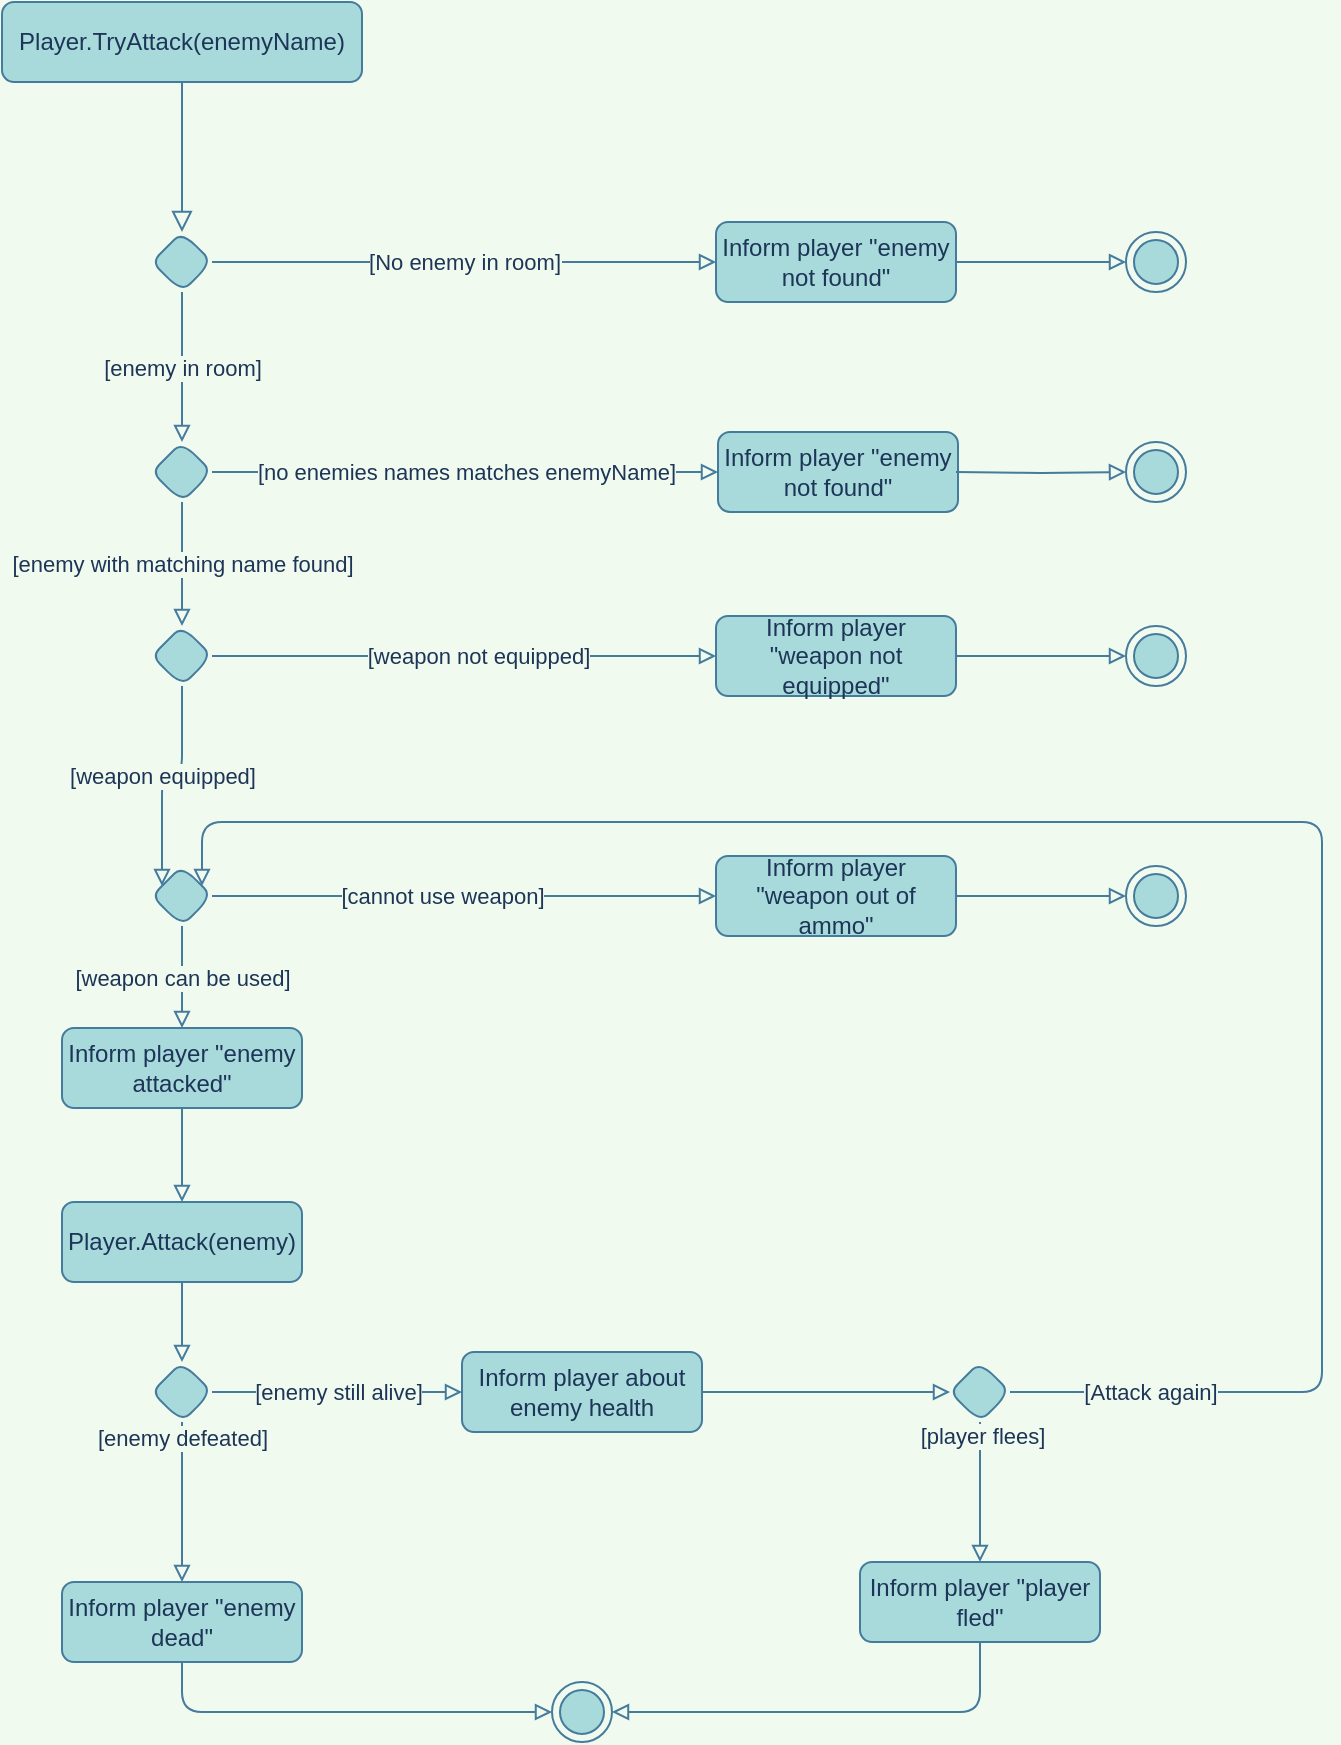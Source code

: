 <mxfile version="15.5.4" type="embed"><diagram id="C5RBs43oDa-KdzZeNtuy" name="Page-1"><mxGraphModel dx="1283" dy="1033" grid="1" gridSize="10" guides="1" tooltips="1" connect="1" arrows="1" fold="1" page="1" pageScale="1" pageWidth="827" pageHeight="1169" background="#F1FAEE" math="0" shadow="0"><root><mxCell id="WIyWlLk6GJQsqaUBKTNV-0"/><mxCell id="WIyWlLk6GJQsqaUBKTNV-1" parent="WIyWlLk6GJQsqaUBKTNV-0"/><mxCell id="WIyWlLk6GJQsqaUBKTNV-2" value="" style="html=1;jettySize=auto;orthogonalLoop=1;fontSize=11;endArrow=block;endFill=0;endSize=8;strokeWidth=1;shadow=0;labelBackgroundColor=none;edgeStyle=orthogonalEdgeStyle;strokeColor=#457B9D;fontColor=#1D3557;" parent="WIyWlLk6GJQsqaUBKTNV-1" source="WIyWlLk6GJQsqaUBKTNV-3" target="ysVK2l12Keg3ZwGEDK91-8" edge="1"><mxGeometry relative="1" as="geometry"><mxPoint x="140" y="130" as="targetPoint"/></mxGeometry></mxCell><mxCell id="WIyWlLk6GJQsqaUBKTNV-3" value="&lt;div&gt;Player.TryAttack(enemyName)&lt;/div&gt;" style="html=1;fontSize=12;glass=0;strokeWidth=1;shadow=0;align=center;verticalAlign=middle;whiteSpace=wrap;fillColor=#A8DADC;strokeColor=#457B9D;fontColor=#1D3557;rounded=1;" parent="WIyWlLk6GJQsqaUBKTNV-1" vertex="1"><mxGeometry x="50" y="40" width="180" height="40" as="geometry"/></mxCell><mxCell id="ysVK2l12Keg3ZwGEDK91-2" value="[enemy in room]" style="edgeStyle=orthogonalEdgeStyle;orthogonalLoop=1;jettySize=auto;html=1;endArrow=block;endFill=0;labelBackgroundColor=#F1FAEE;strokeColor=#457B9D;fontColor=#1D3557;" parent="WIyWlLk6GJQsqaUBKTNV-1" source="ysVK2l12Keg3ZwGEDK91-8" target="ysVK2l12Keg3ZwGEDK91-27" edge="1"><mxGeometry relative="1" as="geometry"><mxPoint x="140" y="260" as="targetPoint"/><mxPoint x="140" y="210" as="sourcePoint"/></mxGeometry></mxCell><mxCell id="ysVK2l12Keg3ZwGEDK91-3" value="[No enemy in room]" style="edgeStyle=orthogonalEdgeStyle;orthogonalLoop=1;jettySize=auto;html=1;endArrow=block;endFill=0;labelBackgroundColor=#F1FAEE;strokeColor=#457B9D;fontColor=#1D3557;" parent="WIyWlLk6GJQsqaUBKTNV-1" source="ysVK2l12Keg3ZwGEDK91-8" target="ysVK2l12Keg3ZwGEDK91-1" edge="1"><mxGeometry relative="1" as="geometry"><mxPoint x="350" y="170" as="targetPoint"/><mxPoint x="180" y="170" as="sourcePoint"/></mxGeometry></mxCell><mxCell id="ysVK2l12Keg3ZwGEDK91-5" style="edgeStyle=orthogonalEdgeStyle;orthogonalLoop=1;jettySize=auto;html=1;endArrow=block;endFill=0;labelBackgroundColor=#F1FAEE;strokeColor=#457B9D;fontColor=#1D3557;" parent="WIyWlLk6GJQsqaUBKTNV-1" source="ysVK2l12Keg3ZwGEDK91-1" target="ysVK2l12Keg3ZwGEDK91-4" edge="1"><mxGeometry relative="1" as="geometry"/></mxCell><mxCell id="ysVK2l12Keg3ZwGEDK91-1" value="Inform player &quot;enemy not found&quot;" style="whiteSpace=wrap;html=1;fillColor=#A8DADC;strokeColor=#457B9D;fontColor=#1D3557;rounded=1;" parent="WIyWlLk6GJQsqaUBKTNV-1" vertex="1"><mxGeometry x="407" y="150" width="120" height="40" as="geometry"/></mxCell><mxCell id="ysVK2l12Keg3ZwGEDK91-4" value="" style="ellipse;html=1;shape=endState;fillColor=#A8DADC;strokeColor=#457B9D;fontColor=#1D3557;rounded=1;" parent="WIyWlLk6GJQsqaUBKTNV-1" vertex="1"><mxGeometry x="612" y="155" width="30" height="30" as="geometry"/></mxCell><mxCell id="ysVK2l12Keg3ZwGEDK91-9" style="edgeStyle=orthogonalEdgeStyle;orthogonalLoop=1;jettySize=auto;html=1;endArrow=block;endFill=0;labelBackgroundColor=#F1FAEE;strokeColor=#457B9D;fontColor=#1D3557;" parent="WIyWlLk6GJQsqaUBKTNV-1" source="ysVK2l12Keg3ZwGEDK91-7" target="ysVK2l12Keg3ZwGEDK91-10" edge="1"><mxGeometry relative="1" as="geometry"><mxPoint x="340" y="367.0" as="targetPoint"/></mxGeometry></mxCell><mxCell id="ysVK2l12Keg3ZwGEDK91-11" value="[weapon not equipped]" style="edgeLabel;html=1;align=center;verticalAlign=middle;resizable=0;points=[];labelBackgroundColor=#F1FAEE;fontColor=#1D3557;rounded=1;" parent="ysVK2l12Keg3ZwGEDK91-9" vertex="1" connectable="0"><mxGeometry x="0.132" relative="1" as="geometry"><mxPoint x="-10" as="offset"/></mxGeometry></mxCell><mxCell id="ysVK2l12Keg3ZwGEDK91-15" value="[weapon equipped]" style="edgeStyle=orthogonalEdgeStyle;orthogonalLoop=1;jettySize=auto;html=1;endArrow=block;endFill=0;labelBackgroundColor=#F1FAEE;strokeColor=#457B9D;fontColor=#1D3557;" parent="WIyWlLk6GJQsqaUBKTNV-1" source="ysVK2l12Keg3ZwGEDK91-7" target="ysVK2l12Keg3ZwGEDK91-14" edge="1"><mxGeometry relative="1" as="geometry"><Array as="points"><mxPoint x="140" y="427"/><mxPoint x="130" y="427"/></Array></mxGeometry></mxCell><mxCell id="ysVK2l12Keg3ZwGEDK91-7" value="" style="rhombus;fillColor=#A8DADC;strokeColor=#457B9D;fontColor=#1D3557;rounded=1;" parent="WIyWlLk6GJQsqaUBKTNV-1" vertex="1"><mxGeometry x="125" y="352" width="30" height="30" as="geometry"/></mxCell><mxCell id="ysVK2l12Keg3ZwGEDK91-8" value="" style="rhombus;fillColor=#A8DADC;strokeColor=#457B9D;fontColor=#1D3557;rounded=1;" parent="WIyWlLk6GJQsqaUBKTNV-1" vertex="1"><mxGeometry x="125" y="155" width="30" height="30" as="geometry"/></mxCell><mxCell id="ysVK2l12Keg3ZwGEDK91-13" style="edgeStyle=orthogonalEdgeStyle;orthogonalLoop=1;jettySize=auto;html=1;endArrow=block;endFill=0;labelBackgroundColor=#F1FAEE;strokeColor=#457B9D;fontColor=#1D3557;" parent="WIyWlLk6GJQsqaUBKTNV-1" source="ysVK2l12Keg3ZwGEDK91-10" target="ysVK2l12Keg3ZwGEDK91-12" edge="1"><mxGeometry relative="1" as="geometry"/></mxCell><mxCell id="ysVK2l12Keg3ZwGEDK91-10" value="Inform player &quot;weapon not equipped&quot;" style="whiteSpace=wrap;html=1;fillColor=#A8DADC;strokeColor=#457B9D;fontColor=#1D3557;rounded=1;" parent="WIyWlLk6GJQsqaUBKTNV-1" vertex="1"><mxGeometry x="407" y="347" width="120" height="40" as="geometry"/></mxCell><mxCell id="ysVK2l12Keg3ZwGEDK91-12" value="" style="ellipse;html=1;shape=endState;fillColor=#A8DADC;strokeColor=#457B9D;fontColor=#1D3557;rounded=1;" parent="WIyWlLk6GJQsqaUBKTNV-1" vertex="1"><mxGeometry x="612" y="352" width="30" height="30" as="geometry"/></mxCell><mxCell id="ysVK2l12Keg3ZwGEDK91-17" style="edgeStyle=orthogonalEdgeStyle;orthogonalLoop=1;jettySize=auto;html=1;endArrow=block;endFill=0;labelBackgroundColor=#F1FAEE;strokeColor=#457B9D;fontColor=#1D3557;" parent="WIyWlLk6GJQsqaUBKTNV-1" source="ysVK2l12Keg3ZwGEDK91-14" target="ysVK2l12Keg3ZwGEDK91-16" edge="1"><mxGeometry relative="1" as="geometry"/></mxCell><mxCell id="ysVK2l12Keg3ZwGEDK91-18" value="[cannot use weapon]" style="edgeLabel;html=1;align=center;verticalAlign=middle;resizable=0;points=[];labelBackgroundColor=#F1FAEE;fontColor=#1D3557;rounded=1;" parent="ysVK2l12Keg3ZwGEDK91-17" vertex="1" connectable="0"><mxGeometry x="-0.398" relative="1" as="geometry"><mxPoint x="39" as="offset"/></mxGeometry></mxCell><mxCell id="ysVK2l12Keg3ZwGEDK91-22" value="[weapon can be used]" style="edgeStyle=orthogonalEdgeStyle;orthogonalLoop=1;jettySize=auto;html=1;endArrow=block;endFill=0;labelBackgroundColor=#F1FAEE;strokeColor=#457B9D;fontColor=#1D3557;" parent="WIyWlLk6GJQsqaUBKTNV-1" source="ysVK2l12Keg3ZwGEDK91-14" target="ysVK2l12Keg3ZwGEDK91-19" edge="1"><mxGeometry relative="1" as="geometry"/></mxCell><mxCell id="ysVK2l12Keg3ZwGEDK91-14" value="" style="rhombus;fillColor=#A8DADC;strokeColor=#457B9D;fontColor=#1D3557;rounded=1;" parent="WIyWlLk6GJQsqaUBKTNV-1" vertex="1"><mxGeometry x="125" y="472" width="30" height="30" as="geometry"/></mxCell><mxCell id="ysVK2l12Keg3ZwGEDK91-25" style="edgeStyle=orthogonalEdgeStyle;orthogonalLoop=1;jettySize=auto;html=1;endArrow=block;endFill=0;labelBackgroundColor=#F1FAEE;strokeColor=#457B9D;fontColor=#1D3557;" parent="WIyWlLk6GJQsqaUBKTNV-1" source="ysVK2l12Keg3ZwGEDK91-16" target="ysVK2l12Keg3ZwGEDK91-23" edge="1"><mxGeometry relative="1" as="geometry"/></mxCell><mxCell id="ysVK2l12Keg3ZwGEDK91-16" value="Inform player &quot;weapon out of ammo&quot;" style="whiteSpace=wrap;html=1;fillColor=#A8DADC;strokeColor=#457B9D;fontColor=#1D3557;rounded=1;" parent="WIyWlLk6GJQsqaUBKTNV-1" vertex="1"><mxGeometry x="407" y="467" width="120" height="40" as="geometry"/></mxCell><mxCell id="ysVK2l12Keg3ZwGEDK91-26" style="edgeStyle=orthogonalEdgeStyle;orthogonalLoop=1;jettySize=auto;html=1;endArrow=block;endFill=0;labelBackgroundColor=#F1FAEE;strokeColor=#457B9D;fontColor=#1D3557;" parent="WIyWlLk6GJQsqaUBKTNV-1" source="ysVK2l12Keg3ZwGEDK91-19" target="ysVK2l12Keg3ZwGEDK91-34" edge="1"><mxGeometry relative="1" as="geometry"><mxPoint x="140" y="643" as="targetPoint"/></mxGeometry></mxCell><mxCell id="ysVK2l12Keg3ZwGEDK91-19" value="Inform player &quot;enemy attacked&quot;" style="whiteSpace=wrap;html=1;fillColor=#A8DADC;strokeColor=#457B9D;fontColor=#1D3557;rounded=1;" parent="WIyWlLk6GJQsqaUBKTNV-1" vertex="1"><mxGeometry x="80" y="553" width="120" height="40" as="geometry"/></mxCell><mxCell id="ysVK2l12Keg3ZwGEDK91-23" value="" style="ellipse;html=1;shape=endState;fillColor=#A8DADC;strokeColor=#457B9D;fontColor=#1D3557;rounded=1;" parent="WIyWlLk6GJQsqaUBKTNV-1" vertex="1"><mxGeometry x="612" y="472" width="30" height="30" as="geometry"/></mxCell><mxCell id="ysVK2l12Keg3ZwGEDK91-29" value="[enemy with matching name found]" style="edgeStyle=orthogonalEdgeStyle;orthogonalLoop=1;jettySize=auto;html=1;endArrow=block;endFill=0;labelBackgroundColor=#F1FAEE;strokeColor=#457B9D;fontColor=#1D3557;" parent="WIyWlLk6GJQsqaUBKTNV-1" source="ysVK2l12Keg3ZwGEDK91-27" target="ysVK2l12Keg3ZwGEDK91-7" edge="1"><mxGeometry relative="1" as="geometry"/></mxCell><mxCell id="ysVK2l12Keg3ZwGEDK91-30" value="[no enemies names matches enemyName]" style="edgeStyle=orthogonalEdgeStyle;orthogonalLoop=1;jettySize=auto;html=1;endArrow=block;endFill=0;labelBackgroundColor=#F1FAEE;strokeColor=#457B9D;fontColor=#1D3557;" parent="WIyWlLk6GJQsqaUBKTNV-1" source="ysVK2l12Keg3ZwGEDK91-27" target="ysVK2l12Keg3ZwGEDK91-28" edge="1"><mxGeometry relative="1" as="geometry"/></mxCell><mxCell id="ysVK2l12Keg3ZwGEDK91-27" value="" style="rhombus;fillColor=#A8DADC;strokeColor=#457B9D;fontColor=#1D3557;rounded=1;" parent="WIyWlLk6GJQsqaUBKTNV-1" vertex="1"><mxGeometry x="125" y="260" width="30" height="30" as="geometry"/></mxCell><mxCell id="ysVK2l12Keg3ZwGEDK91-28" value="Inform player &quot;enemy not found&quot;" style="whiteSpace=wrap;html=1;fillColor=#A8DADC;strokeColor=#457B9D;fontColor=#1D3557;rounded=1;" parent="WIyWlLk6GJQsqaUBKTNV-1" vertex="1"><mxGeometry x="408" y="255" width="120" height="40" as="geometry"/></mxCell><mxCell id="ysVK2l12Keg3ZwGEDK91-32" style="edgeStyle=orthogonalEdgeStyle;orthogonalLoop=1;jettySize=auto;html=1;endArrow=block;endFill=0;labelBackgroundColor=#F1FAEE;strokeColor=#457B9D;fontColor=#1D3557;" parent="WIyWlLk6GJQsqaUBKTNV-1" target="ysVK2l12Keg3ZwGEDK91-33" edge="1"><mxGeometry relative="1" as="geometry"><mxPoint x="527.0" y="275" as="sourcePoint"/></mxGeometry></mxCell><mxCell id="ysVK2l12Keg3ZwGEDK91-33" value="" style="ellipse;html=1;shape=endState;fillColor=#A8DADC;strokeColor=#457B9D;fontColor=#1D3557;rounded=1;" parent="WIyWlLk6GJQsqaUBKTNV-1" vertex="1"><mxGeometry x="612" y="260" width="30" height="30" as="geometry"/></mxCell><mxCell id="ysVK2l12Keg3ZwGEDK91-36" style="edgeStyle=orthogonalEdgeStyle;orthogonalLoop=1;jettySize=auto;html=1;endArrow=block;endFill=0;labelBackgroundColor=#F1FAEE;strokeColor=#457B9D;fontColor=#1D3557;" parent="WIyWlLk6GJQsqaUBKTNV-1" source="ysVK2l12Keg3ZwGEDK91-34" target="ysVK2l12Keg3ZwGEDK91-35" edge="1"><mxGeometry relative="1" as="geometry"/></mxCell><mxCell id="ysVK2l12Keg3ZwGEDK91-34" value="Player.Attack(enemy)" style="whiteSpace=wrap;html=1;fillColor=#A8DADC;strokeColor=#457B9D;fontColor=#1D3557;rounded=1;" parent="WIyWlLk6GJQsqaUBKTNV-1" vertex="1"><mxGeometry x="80" y="640" width="120" height="40" as="geometry"/></mxCell><mxCell id="ysVK2l12Keg3ZwGEDK91-37" value="[enemy defeated]" style="edgeStyle=orthogonalEdgeStyle;orthogonalLoop=1;jettySize=auto;html=1;endArrow=block;endFill=0;labelBackgroundColor=#F1FAEE;strokeColor=#457B9D;fontColor=#1D3557;" parent="WIyWlLk6GJQsqaUBKTNV-1" source="ysVK2l12Keg3ZwGEDK91-35" target="ysVK2l12Keg3ZwGEDK91-47" edge="1"><mxGeometry x="-0.818" relative="1" as="geometry"><mxPoint x="140" y="830" as="targetPoint"/><Array as="points"/><mxPoint as="offset"/></mxGeometry></mxCell><mxCell id="ysVK2l12Keg3ZwGEDK91-38" value="[enemy still alive]" style="edgeStyle=orthogonalEdgeStyle;orthogonalLoop=1;jettySize=auto;html=1;endArrow=block;endFill=0;labelBackgroundColor=#F1FAEE;strokeColor=#457B9D;fontColor=#1D3557;" parent="WIyWlLk6GJQsqaUBKTNV-1" source="ysVK2l12Keg3ZwGEDK91-35" target="ysVK2l12Keg3ZwGEDK91-41" edge="1"><mxGeometry relative="1" as="geometry"><mxPoint x="250" y="740" as="targetPoint"/></mxGeometry></mxCell><mxCell id="ysVK2l12Keg3ZwGEDK91-35" value="" style="rhombus;fillColor=#A8DADC;strokeColor=#457B9D;fontColor=#1D3557;rounded=1;" parent="WIyWlLk6GJQsqaUBKTNV-1" vertex="1"><mxGeometry x="125" y="720" width="30" height="30" as="geometry"/></mxCell><mxCell id="ysVK2l12Keg3ZwGEDK91-40" value="[Attack again]" style="edgeStyle=orthogonalEdgeStyle;orthogonalLoop=1;jettySize=auto;html=1;endArrow=block;endFill=0;labelBackgroundColor=#F1FAEE;strokeColor=#457B9D;fontColor=#1D3557;" parent="WIyWlLk6GJQsqaUBKTNV-1" source="ysVK2l12Keg3ZwGEDK91-39" target="ysVK2l12Keg3ZwGEDK91-14" edge="1"><mxGeometry x="-0.865" relative="1" as="geometry"><mxPoint x="90" y="490" as="targetPoint"/><Array as="points"><mxPoint x="710" y="735"/><mxPoint x="710" y="450"/><mxPoint x="150" y="450"/></Array><mxPoint as="offset"/></mxGeometry></mxCell><mxCell id="ysVK2l12Keg3ZwGEDK91-43" value="[player flees]" style="edgeStyle=orthogonalEdgeStyle;orthogonalLoop=1;jettySize=auto;html=1;endArrow=block;endFill=0;labelBackgroundColor=#F1FAEE;strokeColor=#457B9D;fontColor=#1D3557;" parent="WIyWlLk6GJQsqaUBKTNV-1" source="ysVK2l12Keg3ZwGEDK91-39" target="ysVK2l12Keg3ZwGEDK91-49" edge="1"><mxGeometry x="-0.818" y="1" relative="1" as="geometry"><mxPoint x="539" y="830" as="targetPoint"/><Array as="points"/><mxPoint as="offset"/></mxGeometry></mxCell><mxCell id="ysVK2l12Keg3ZwGEDK91-39" value="" style="rhombus;fillColor=#A8DADC;strokeColor=#457B9D;fontColor=#1D3557;rounded=1;" parent="WIyWlLk6GJQsqaUBKTNV-1" vertex="1"><mxGeometry x="524" y="720" width="30" height="30" as="geometry"/></mxCell><mxCell id="ysVK2l12Keg3ZwGEDK91-42" style="edgeStyle=orthogonalEdgeStyle;orthogonalLoop=1;jettySize=auto;html=1;endArrow=block;endFill=0;labelBackgroundColor=#F1FAEE;strokeColor=#457B9D;fontColor=#1D3557;" parent="WIyWlLk6GJQsqaUBKTNV-1" source="ysVK2l12Keg3ZwGEDK91-41" target="ysVK2l12Keg3ZwGEDK91-39" edge="1"><mxGeometry relative="1" as="geometry"/></mxCell><mxCell id="ysVK2l12Keg3ZwGEDK91-41" value="Inform player about enemy health" style="whiteSpace=wrap;html=1;fillColor=#A8DADC;strokeColor=#457B9D;fontColor=#1D3557;rounded=1;" parent="WIyWlLk6GJQsqaUBKTNV-1" vertex="1"><mxGeometry x="280" y="715" width="120" height="40" as="geometry"/></mxCell><mxCell id="ysVK2l12Keg3ZwGEDK91-46" value="" style="ellipse;html=1;shape=endState;fillColor=#A8DADC;strokeColor=#457B9D;fontColor=#1D3557;rounded=1;" parent="WIyWlLk6GJQsqaUBKTNV-1" vertex="1"><mxGeometry x="325" y="880" width="30" height="30" as="geometry"/></mxCell><mxCell id="ysVK2l12Keg3ZwGEDK91-48" style="edgeStyle=orthogonalEdgeStyle;orthogonalLoop=1;jettySize=auto;html=1;endArrow=block;endFill=0;labelBackgroundColor=#F1FAEE;strokeColor=#457B9D;fontColor=#1D3557;" parent="WIyWlLk6GJQsqaUBKTNV-1" source="ysVK2l12Keg3ZwGEDK91-47" target="ysVK2l12Keg3ZwGEDK91-46" edge="1"><mxGeometry relative="1" as="geometry"><Array as="points"><mxPoint x="140" y="895"/></Array></mxGeometry></mxCell><mxCell id="ysVK2l12Keg3ZwGEDK91-47" value="Inform player &quot;enemy dead&quot;" style="whiteSpace=wrap;html=1;fillColor=#A8DADC;strokeColor=#457B9D;fontColor=#1D3557;rounded=1;" parent="WIyWlLk6GJQsqaUBKTNV-1" vertex="1"><mxGeometry x="80" y="830" width="120" height="40" as="geometry"/></mxCell><mxCell id="ysVK2l12Keg3ZwGEDK91-50" style="edgeStyle=orthogonalEdgeStyle;orthogonalLoop=1;jettySize=auto;html=1;endArrow=block;endFill=0;labelBackgroundColor=#F1FAEE;strokeColor=#457B9D;fontColor=#1D3557;" parent="WIyWlLk6GJQsqaUBKTNV-1" source="ysVK2l12Keg3ZwGEDK91-49" target="ysVK2l12Keg3ZwGEDK91-46" edge="1"><mxGeometry relative="1" as="geometry"><Array as="points"><mxPoint x="539" y="895"/></Array></mxGeometry></mxCell><mxCell id="ysVK2l12Keg3ZwGEDK91-49" value="Inform player &quot;player fled&quot;" style="whiteSpace=wrap;html=1;fillColor=#A8DADC;strokeColor=#457B9D;fontColor=#1D3557;rounded=1;" parent="WIyWlLk6GJQsqaUBKTNV-1" vertex="1"><mxGeometry x="479" y="820" width="120" height="40" as="geometry"/></mxCell></root></mxGraphModel></diagram></mxfile>
